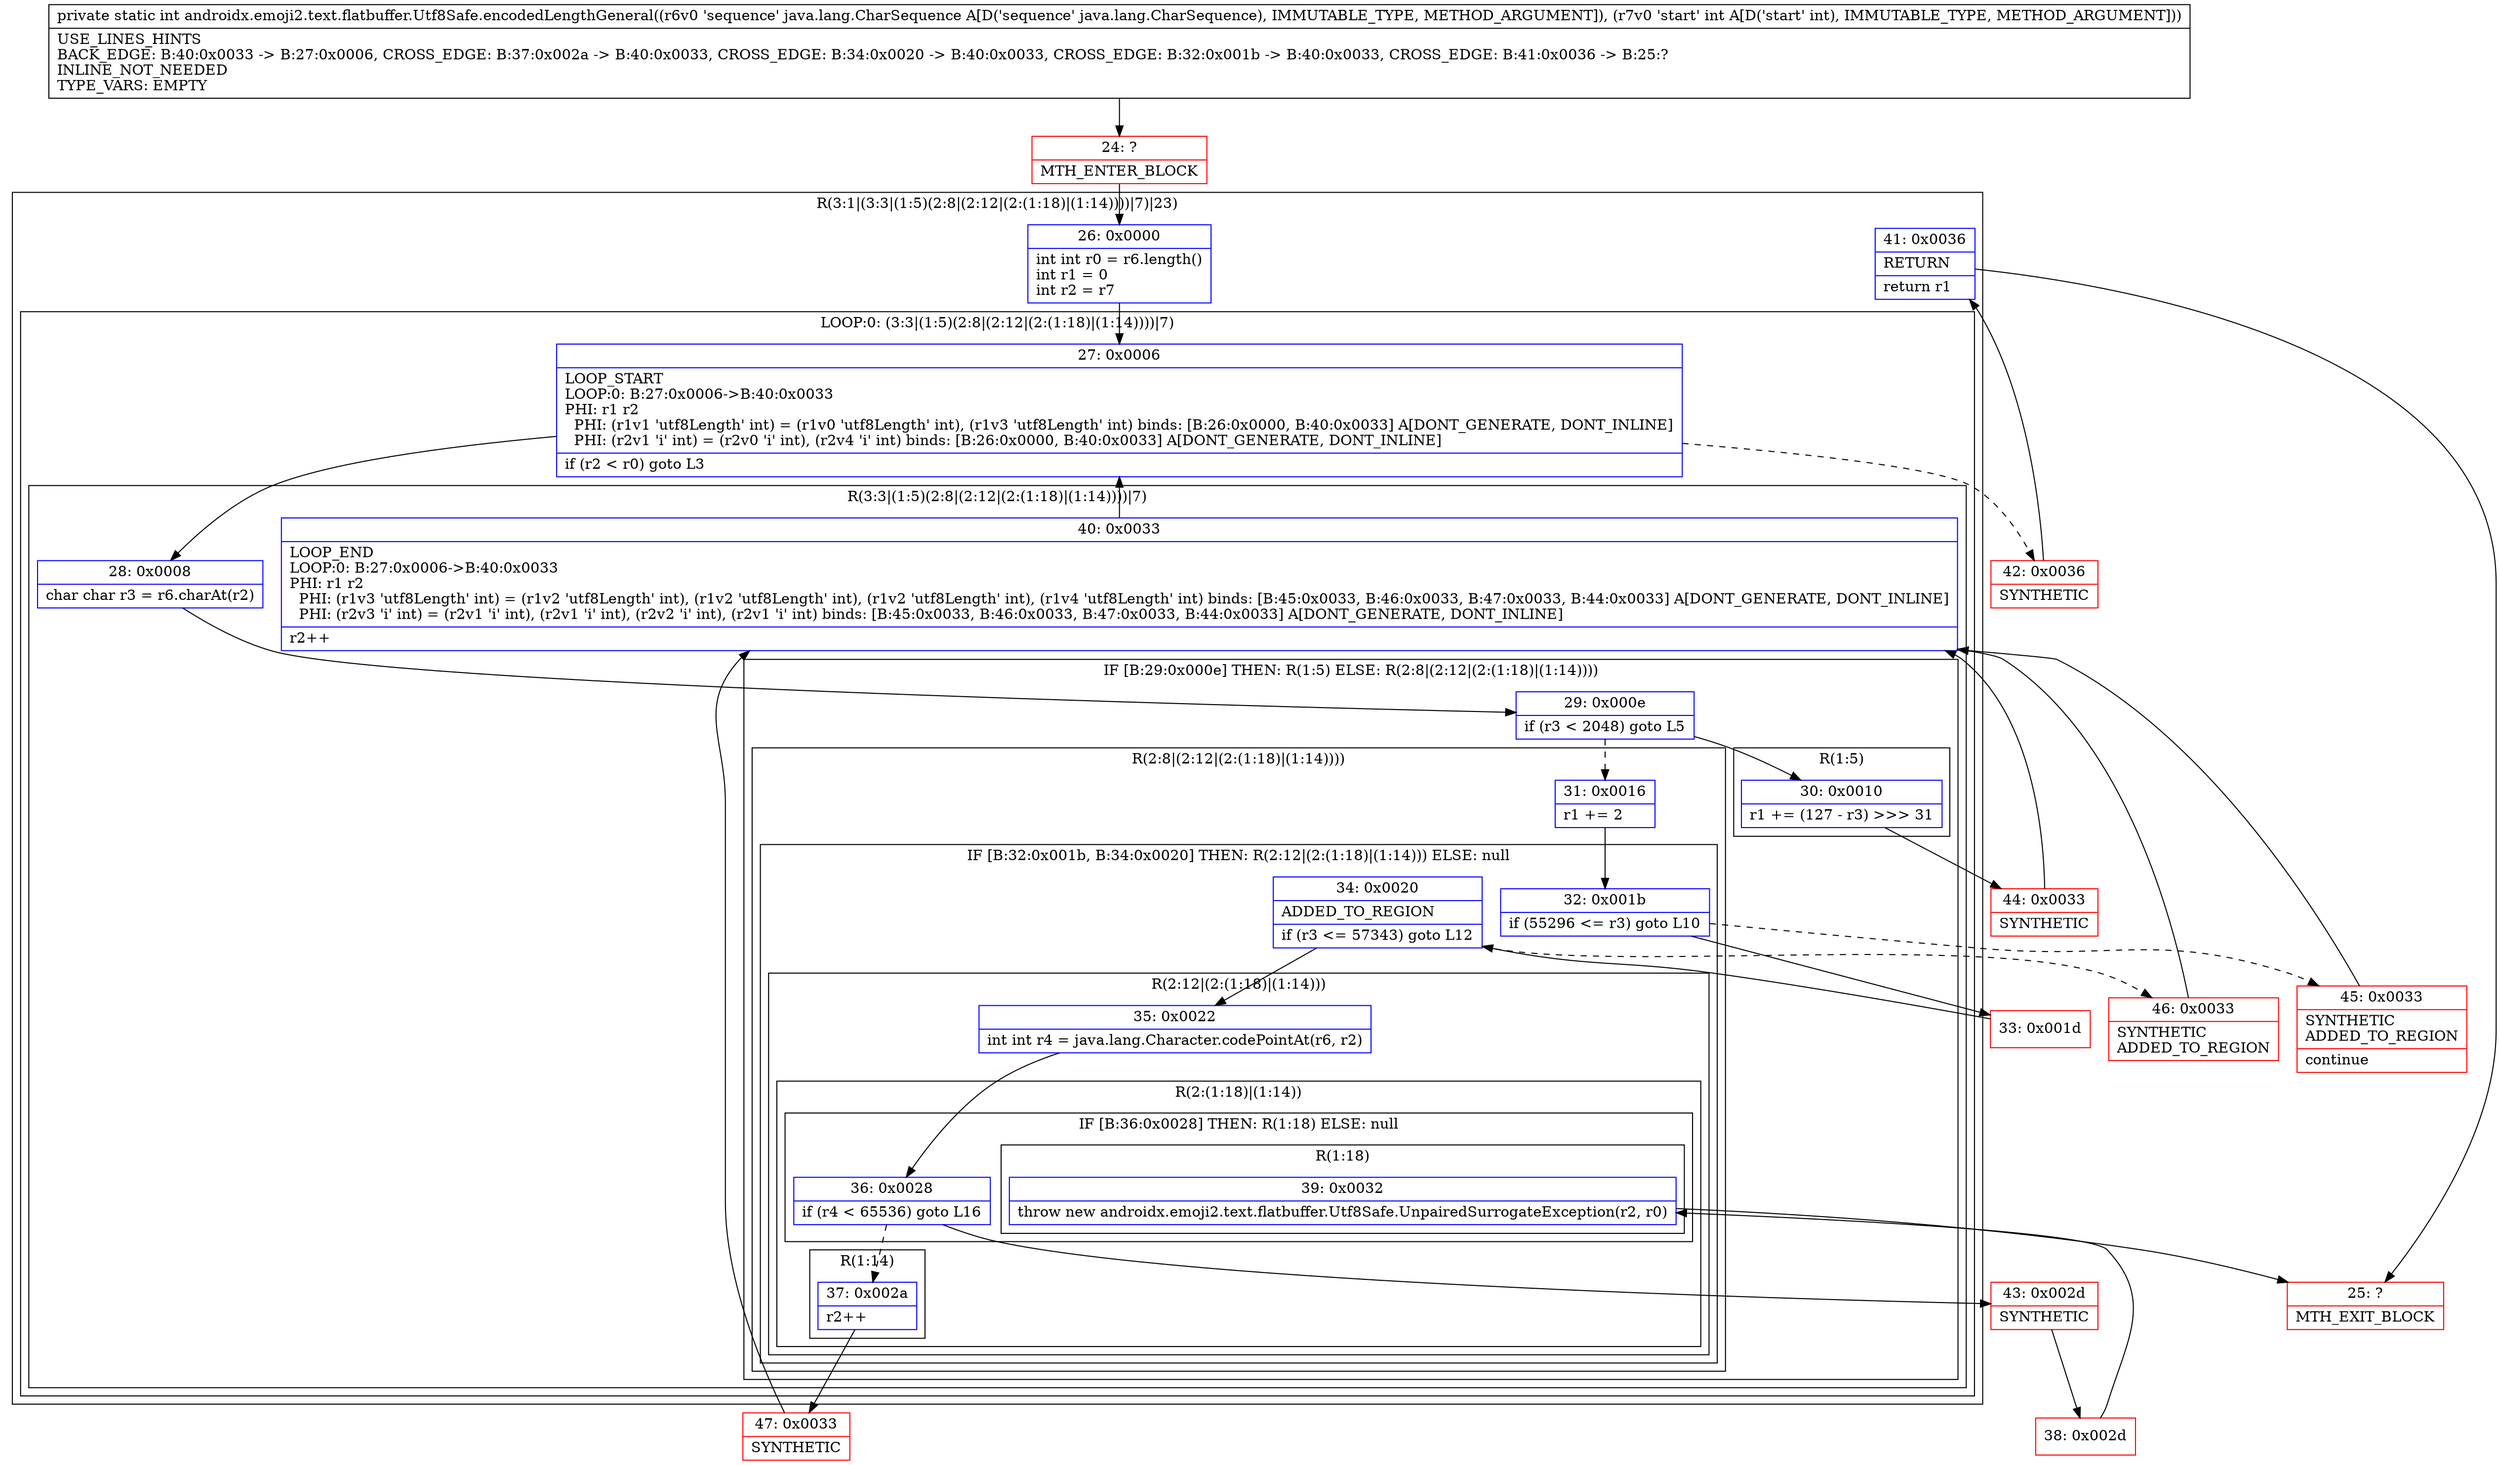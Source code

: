 digraph "CFG forandroidx.emoji2.text.flatbuffer.Utf8Safe.encodedLengthGeneral(Ljava\/lang\/CharSequence;I)I" {
subgraph cluster_Region_409279767 {
label = "R(3:1|(3:3|(1:5)(2:8|(2:12|(2:(1:18)|(1:14))))|7)|23)";
node [shape=record,color=blue];
Node_26 [shape=record,label="{26\:\ 0x0000|int int r0 = r6.length()\lint r1 = 0\lint r2 = r7\l}"];
subgraph cluster_LoopRegion_252828717 {
label = "LOOP:0: (3:3|(1:5)(2:8|(2:12|(2:(1:18)|(1:14))))|7)";
node [shape=record,color=blue];
Node_27 [shape=record,label="{27\:\ 0x0006|LOOP_START\lLOOP:0: B:27:0x0006\-\>B:40:0x0033\lPHI: r1 r2 \l  PHI: (r1v1 'utf8Length' int) = (r1v0 'utf8Length' int), (r1v3 'utf8Length' int) binds: [B:26:0x0000, B:40:0x0033] A[DONT_GENERATE, DONT_INLINE]\l  PHI: (r2v1 'i' int) = (r2v0 'i' int), (r2v4 'i' int) binds: [B:26:0x0000, B:40:0x0033] A[DONT_GENERATE, DONT_INLINE]\l|if (r2 \< r0) goto L3\l}"];
subgraph cluster_Region_193837033 {
label = "R(3:3|(1:5)(2:8|(2:12|(2:(1:18)|(1:14))))|7)";
node [shape=record,color=blue];
Node_28 [shape=record,label="{28\:\ 0x0008|char char r3 = r6.charAt(r2)\l}"];
subgraph cluster_IfRegion_1382650515 {
label = "IF [B:29:0x000e] THEN: R(1:5) ELSE: R(2:8|(2:12|(2:(1:18)|(1:14))))";
node [shape=record,color=blue];
Node_29 [shape=record,label="{29\:\ 0x000e|if (r3 \< 2048) goto L5\l}"];
subgraph cluster_Region_1963286569 {
label = "R(1:5)";
node [shape=record,color=blue];
Node_30 [shape=record,label="{30\:\ 0x0010|r1 += (127 \- r3) \>\>\> 31\l}"];
}
subgraph cluster_Region_1161318460 {
label = "R(2:8|(2:12|(2:(1:18)|(1:14))))";
node [shape=record,color=blue];
Node_31 [shape=record,label="{31\:\ 0x0016|r1 += 2\l}"];
subgraph cluster_IfRegion_119015012 {
label = "IF [B:32:0x001b, B:34:0x0020] THEN: R(2:12|(2:(1:18)|(1:14))) ELSE: null";
node [shape=record,color=blue];
Node_32 [shape=record,label="{32\:\ 0x001b|if (55296 \<= r3) goto L10\l}"];
Node_34 [shape=record,label="{34\:\ 0x0020|ADDED_TO_REGION\l|if (r3 \<= 57343) goto L12\l}"];
subgraph cluster_Region_204713748 {
label = "R(2:12|(2:(1:18)|(1:14)))";
node [shape=record,color=blue];
Node_35 [shape=record,label="{35\:\ 0x0022|int int r4 = java.lang.Character.codePointAt(r6, r2)\l}"];
subgraph cluster_Region_194582284 {
label = "R(2:(1:18)|(1:14))";
node [shape=record,color=blue];
subgraph cluster_IfRegion_1640815505 {
label = "IF [B:36:0x0028] THEN: R(1:18) ELSE: null";
node [shape=record,color=blue];
Node_36 [shape=record,label="{36\:\ 0x0028|if (r4 \< 65536) goto L16\l}"];
subgraph cluster_Region_321754482 {
label = "R(1:18)";
node [shape=record,color=blue];
Node_39 [shape=record,label="{39\:\ 0x0032|throw new androidx.emoji2.text.flatbuffer.Utf8Safe.UnpairedSurrogateException(r2, r0)\l}"];
}
}
subgraph cluster_Region_1953770000 {
label = "R(1:14)";
node [shape=record,color=blue];
Node_37 [shape=record,label="{37\:\ 0x002a|r2++\l}"];
}
}
}
}
}
}
Node_40 [shape=record,label="{40\:\ 0x0033|LOOP_END\lLOOP:0: B:27:0x0006\-\>B:40:0x0033\lPHI: r1 r2 \l  PHI: (r1v3 'utf8Length' int) = (r1v2 'utf8Length' int), (r1v2 'utf8Length' int), (r1v2 'utf8Length' int), (r1v4 'utf8Length' int) binds: [B:45:0x0033, B:46:0x0033, B:47:0x0033, B:44:0x0033] A[DONT_GENERATE, DONT_INLINE]\l  PHI: (r2v3 'i' int) = (r2v1 'i' int), (r2v1 'i' int), (r2v2 'i' int), (r2v1 'i' int) binds: [B:45:0x0033, B:46:0x0033, B:47:0x0033, B:44:0x0033] A[DONT_GENERATE, DONT_INLINE]\l|r2++\l}"];
}
}
Node_41 [shape=record,label="{41\:\ 0x0036|RETURN\l|return r1\l}"];
}
Node_24 [shape=record,color=red,label="{24\:\ ?|MTH_ENTER_BLOCK\l}"];
Node_44 [shape=record,color=red,label="{44\:\ 0x0033|SYNTHETIC\l}"];
Node_33 [shape=record,color=red,label="{33\:\ 0x001d}"];
Node_47 [shape=record,color=red,label="{47\:\ 0x0033|SYNTHETIC\l}"];
Node_43 [shape=record,color=red,label="{43\:\ 0x002d|SYNTHETIC\l}"];
Node_38 [shape=record,color=red,label="{38\:\ 0x002d}"];
Node_25 [shape=record,color=red,label="{25\:\ ?|MTH_EXIT_BLOCK\l}"];
Node_46 [shape=record,color=red,label="{46\:\ 0x0033|SYNTHETIC\lADDED_TO_REGION\l}"];
Node_45 [shape=record,color=red,label="{45\:\ 0x0033|SYNTHETIC\lADDED_TO_REGION\l|continue\l}"];
Node_42 [shape=record,color=red,label="{42\:\ 0x0036|SYNTHETIC\l}"];
MethodNode[shape=record,label="{private static int androidx.emoji2.text.flatbuffer.Utf8Safe.encodedLengthGeneral((r6v0 'sequence' java.lang.CharSequence A[D('sequence' java.lang.CharSequence), IMMUTABLE_TYPE, METHOD_ARGUMENT]), (r7v0 'start' int A[D('start' int), IMMUTABLE_TYPE, METHOD_ARGUMENT]))  | USE_LINES_HINTS\lBACK_EDGE: B:40:0x0033 \-\> B:27:0x0006, CROSS_EDGE: B:37:0x002a \-\> B:40:0x0033, CROSS_EDGE: B:34:0x0020 \-\> B:40:0x0033, CROSS_EDGE: B:32:0x001b \-\> B:40:0x0033, CROSS_EDGE: B:41:0x0036 \-\> B:25:?\lINLINE_NOT_NEEDED\lTYPE_VARS: EMPTY\l}"];
MethodNode -> Node_24;Node_26 -> Node_27;
Node_27 -> Node_28;
Node_27 -> Node_42[style=dashed];
Node_28 -> Node_29;
Node_29 -> Node_30;
Node_29 -> Node_31[style=dashed];
Node_30 -> Node_44;
Node_31 -> Node_32;
Node_32 -> Node_33;
Node_32 -> Node_45[style=dashed];
Node_34 -> Node_35;
Node_34 -> Node_46[style=dashed];
Node_35 -> Node_36;
Node_36 -> Node_37[style=dashed];
Node_36 -> Node_43;
Node_39 -> Node_25;
Node_37 -> Node_47;
Node_40 -> Node_27;
Node_41 -> Node_25;
Node_24 -> Node_26;
Node_44 -> Node_40;
Node_33 -> Node_34;
Node_47 -> Node_40;
Node_43 -> Node_38;
Node_38 -> Node_39;
Node_46 -> Node_40;
Node_45 -> Node_40;
Node_42 -> Node_41;
}

